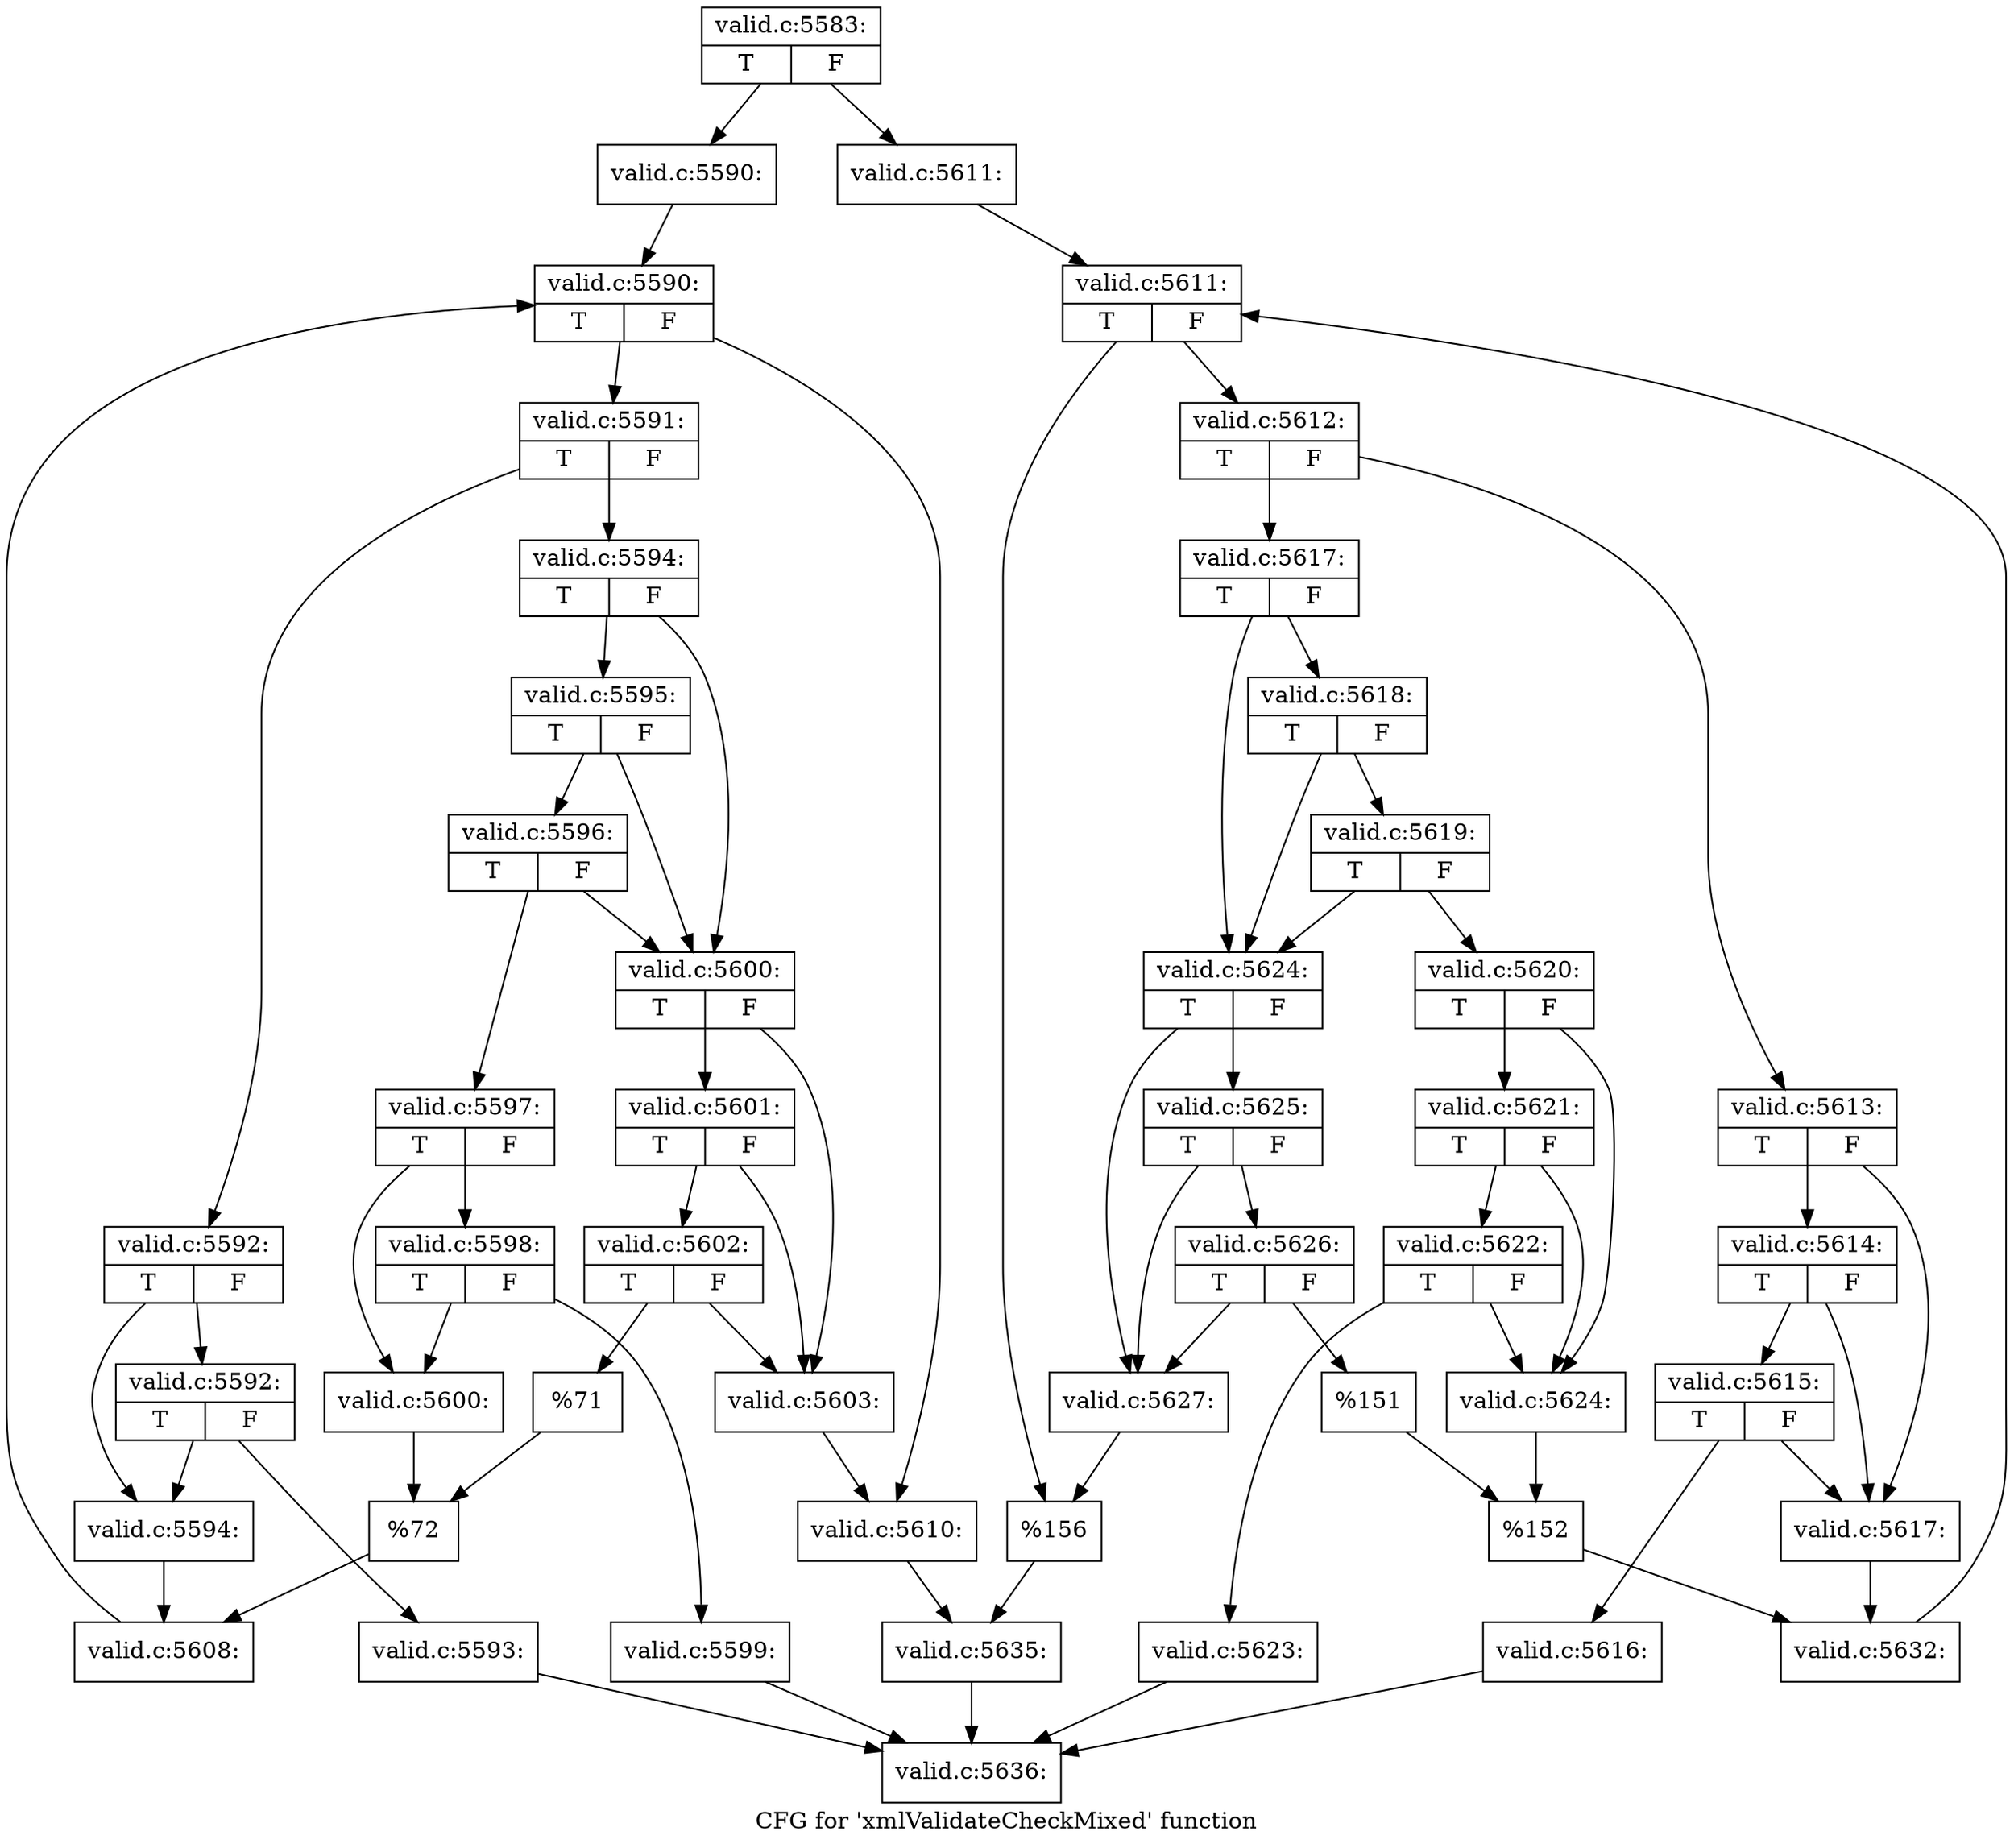 digraph "CFG for 'xmlValidateCheckMixed' function" {
	label="CFG for 'xmlValidateCheckMixed' function";

	Node0x5315a30 [shape=record,label="{valid.c:5583:|{<s0>T|<s1>F}}"];
	Node0x5315a30 -> Node0x5323580;
	Node0x5315a30 -> Node0x5323620;
	Node0x5323580 [shape=record,label="{valid.c:5590:}"];
	Node0x5323580 -> Node0x5323970;
	Node0x5323970 [shape=record,label="{valid.c:5590:|{<s0>T|<s1>F}}"];
	Node0x5323970 -> Node0x5323d00;
	Node0x5323970 -> Node0x5323b30;
	Node0x5323d00 [shape=record,label="{valid.c:5591:|{<s0>T|<s1>F}}"];
	Node0x5323d00 -> Node0x5323ec0;
	Node0x5323d00 -> Node0x5323f60;
	Node0x5323ec0 [shape=record,label="{valid.c:5592:|{<s0>T|<s1>F}}"];
	Node0x5323ec0 -> Node0x5324410;
	Node0x5323ec0 -> Node0x53243c0;
	Node0x5324410 [shape=record,label="{valid.c:5592:|{<s0>T|<s1>F}}"];
	Node0x5324410 -> Node0x5324370;
	Node0x5324410 -> Node0x53243c0;
	Node0x5324370 [shape=record,label="{valid.c:5593:}"];
	Node0x5324370 -> Node0x5314e90;
	Node0x53243c0 [shape=record,label="{valid.c:5594:}"];
	Node0x53243c0 -> Node0x5323f10;
	Node0x5323f60 [shape=record,label="{valid.c:5594:|{<s0>T|<s1>F}}"];
	Node0x5323f60 -> Node0x5325030;
	Node0x5323f60 -> Node0x5324f60;
	Node0x5325030 [shape=record,label="{valid.c:5595:|{<s0>T|<s1>F}}"];
	Node0x5325030 -> Node0x5324fb0;
	Node0x5325030 -> Node0x5324f60;
	Node0x5324fb0 [shape=record,label="{valid.c:5596:|{<s0>T|<s1>F}}"];
	Node0x5324fb0 -> Node0x5324ec0;
	Node0x5324fb0 -> Node0x5324f60;
	Node0x5324ec0 [shape=record,label="{valid.c:5597:|{<s0>T|<s1>F}}"];
	Node0x5324ec0 -> Node0x5325d80;
	Node0x5324ec0 -> Node0x5325d30;
	Node0x5325d80 [shape=record,label="{valid.c:5598:|{<s0>T|<s1>F}}"];
	Node0x5325d80 -> Node0x5325ce0;
	Node0x5325d80 -> Node0x5325d30;
	Node0x5325ce0 [shape=record,label="{valid.c:5599:}"];
	Node0x5325ce0 -> Node0x5314e90;
	Node0x5325d30 [shape=record,label="{valid.c:5600:}"];
	Node0x5325d30 -> Node0x5324f10;
	Node0x5324f60 [shape=record,label="{valid.c:5600:|{<s0>T|<s1>F}}"];
	Node0x5324f60 -> Node0x5326a90;
	Node0x5324f60 -> Node0x5326bb0;
	Node0x5326bb0 [shape=record,label="{valid.c:5601:|{<s0>T|<s1>F}}"];
	Node0x5326bb0 -> Node0x5326a90;
	Node0x5326bb0 -> Node0x5326b30;
	Node0x5326b30 [shape=record,label="{valid.c:5602:|{<s0>T|<s1>F}}"];
	Node0x5326b30 -> Node0x5326a90;
	Node0x5326b30 -> Node0x5326ae0;
	Node0x5326a90 [shape=record,label="{valid.c:5603:}"];
	Node0x5326a90 -> Node0x5323b30;
	Node0x5326ae0 [shape=record,label="{%71}"];
	Node0x5326ae0 -> Node0x5324f10;
	Node0x5324f10 [shape=record,label="{%72}"];
	Node0x5324f10 -> Node0x5323f10;
	Node0x5323f10 [shape=record,label="{valid.c:5608:}"];
	Node0x5323f10 -> Node0x5323970;
	Node0x5323b30 [shape=record,label="{valid.c:5610:}"];
	Node0x5323b30 -> Node0x53235d0;
	Node0x5323620 [shape=record,label="{valid.c:5611:}"];
	Node0x5323620 -> Node0x5328050;
	Node0x5328050 [shape=record,label="{valid.c:5611:|{<s0>T|<s1>F}}"];
	Node0x5328050 -> Node0x5328440;
	Node0x5328050 -> Node0x5328270;
	Node0x5328440 [shape=record,label="{valid.c:5612:|{<s0>T|<s1>F}}"];
	Node0x5328440 -> Node0x5328600;
	Node0x5328440 -> Node0x53286a0;
	Node0x5328600 [shape=record,label="{valid.c:5613:|{<s0>T|<s1>F}}"];
	Node0x5328600 -> Node0x5328bd0;
	Node0x5328600 -> Node0x5328b00;
	Node0x5328bd0 [shape=record,label="{valid.c:5614:|{<s0>T|<s1>F}}"];
	Node0x5328bd0 -> Node0x5328b50;
	Node0x5328bd0 -> Node0x5328b00;
	Node0x5328b50 [shape=record,label="{valid.c:5615:|{<s0>T|<s1>F}}"];
	Node0x5328b50 -> Node0x5328ab0;
	Node0x5328b50 -> Node0x5328b00;
	Node0x5328ab0 [shape=record,label="{valid.c:5616:}"];
	Node0x5328ab0 -> Node0x5314e90;
	Node0x5328b00 [shape=record,label="{valid.c:5617:}"];
	Node0x5328b00 -> Node0x5328650;
	Node0x53286a0 [shape=record,label="{valid.c:5617:|{<s0>T|<s1>F}}"];
	Node0x53286a0 -> Node0x532a430;
	Node0x53286a0 -> Node0x532a360;
	Node0x532a430 [shape=record,label="{valid.c:5618:|{<s0>T|<s1>F}}"];
	Node0x532a430 -> Node0x532a3b0;
	Node0x532a430 -> Node0x532a360;
	Node0x532a3b0 [shape=record,label="{valid.c:5619:|{<s0>T|<s1>F}}"];
	Node0x532a3b0 -> Node0x53298a0;
	Node0x532a3b0 -> Node0x532a360;
	Node0x53298a0 [shape=record,label="{valid.c:5620:|{<s0>T|<s1>F}}"];
	Node0x53298a0 -> Node0x532b180;
	Node0x53298a0 -> Node0x532b0b0;
	Node0x532b180 [shape=record,label="{valid.c:5621:|{<s0>T|<s1>F}}"];
	Node0x532b180 -> Node0x532b100;
	Node0x532b180 -> Node0x532b0b0;
	Node0x532b100 [shape=record,label="{valid.c:5622:|{<s0>T|<s1>F}}"];
	Node0x532b100 -> Node0x532b060;
	Node0x532b100 -> Node0x532b0b0;
	Node0x532b060 [shape=record,label="{valid.c:5623:}"];
	Node0x532b060 -> Node0x5314e90;
	Node0x532b0b0 [shape=record,label="{valid.c:5624:}"];
	Node0x532b0b0 -> Node0x5329bd0;
	Node0x532a360 [shape=record,label="{valid.c:5624:|{<s0>T|<s1>F}}"];
	Node0x532a360 -> Node0x532c4c0;
	Node0x532a360 -> Node0x532c5e0;
	Node0x532c5e0 [shape=record,label="{valid.c:5625:|{<s0>T|<s1>F}}"];
	Node0x532c5e0 -> Node0x532c4c0;
	Node0x532c5e0 -> Node0x532c560;
	Node0x532c560 [shape=record,label="{valid.c:5626:|{<s0>T|<s1>F}}"];
	Node0x532c560 -> Node0x532c4c0;
	Node0x532c560 -> Node0x532c510;
	Node0x532c4c0 [shape=record,label="{valid.c:5627:}"];
	Node0x532c4c0 -> Node0x5328270;
	Node0x532c510 [shape=record,label="{%151}"];
	Node0x532c510 -> Node0x5329bd0;
	Node0x5329bd0 [shape=record,label="{%152}"];
	Node0x5329bd0 -> Node0x5328650;
	Node0x5328650 [shape=record,label="{valid.c:5632:}"];
	Node0x5328650 -> Node0x5328050;
	Node0x5328270 [shape=record,label="{%156}"];
	Node0x5328270 -> Node0x53235d0;
	Node0x53235d0 [shape=record,label="{valid.c:5635:}"];
	Node0x53235d0 -> Node0x5314e90;
	Node0x5314e90 [shape=record,label="{valid.c:5636:}"];
}
